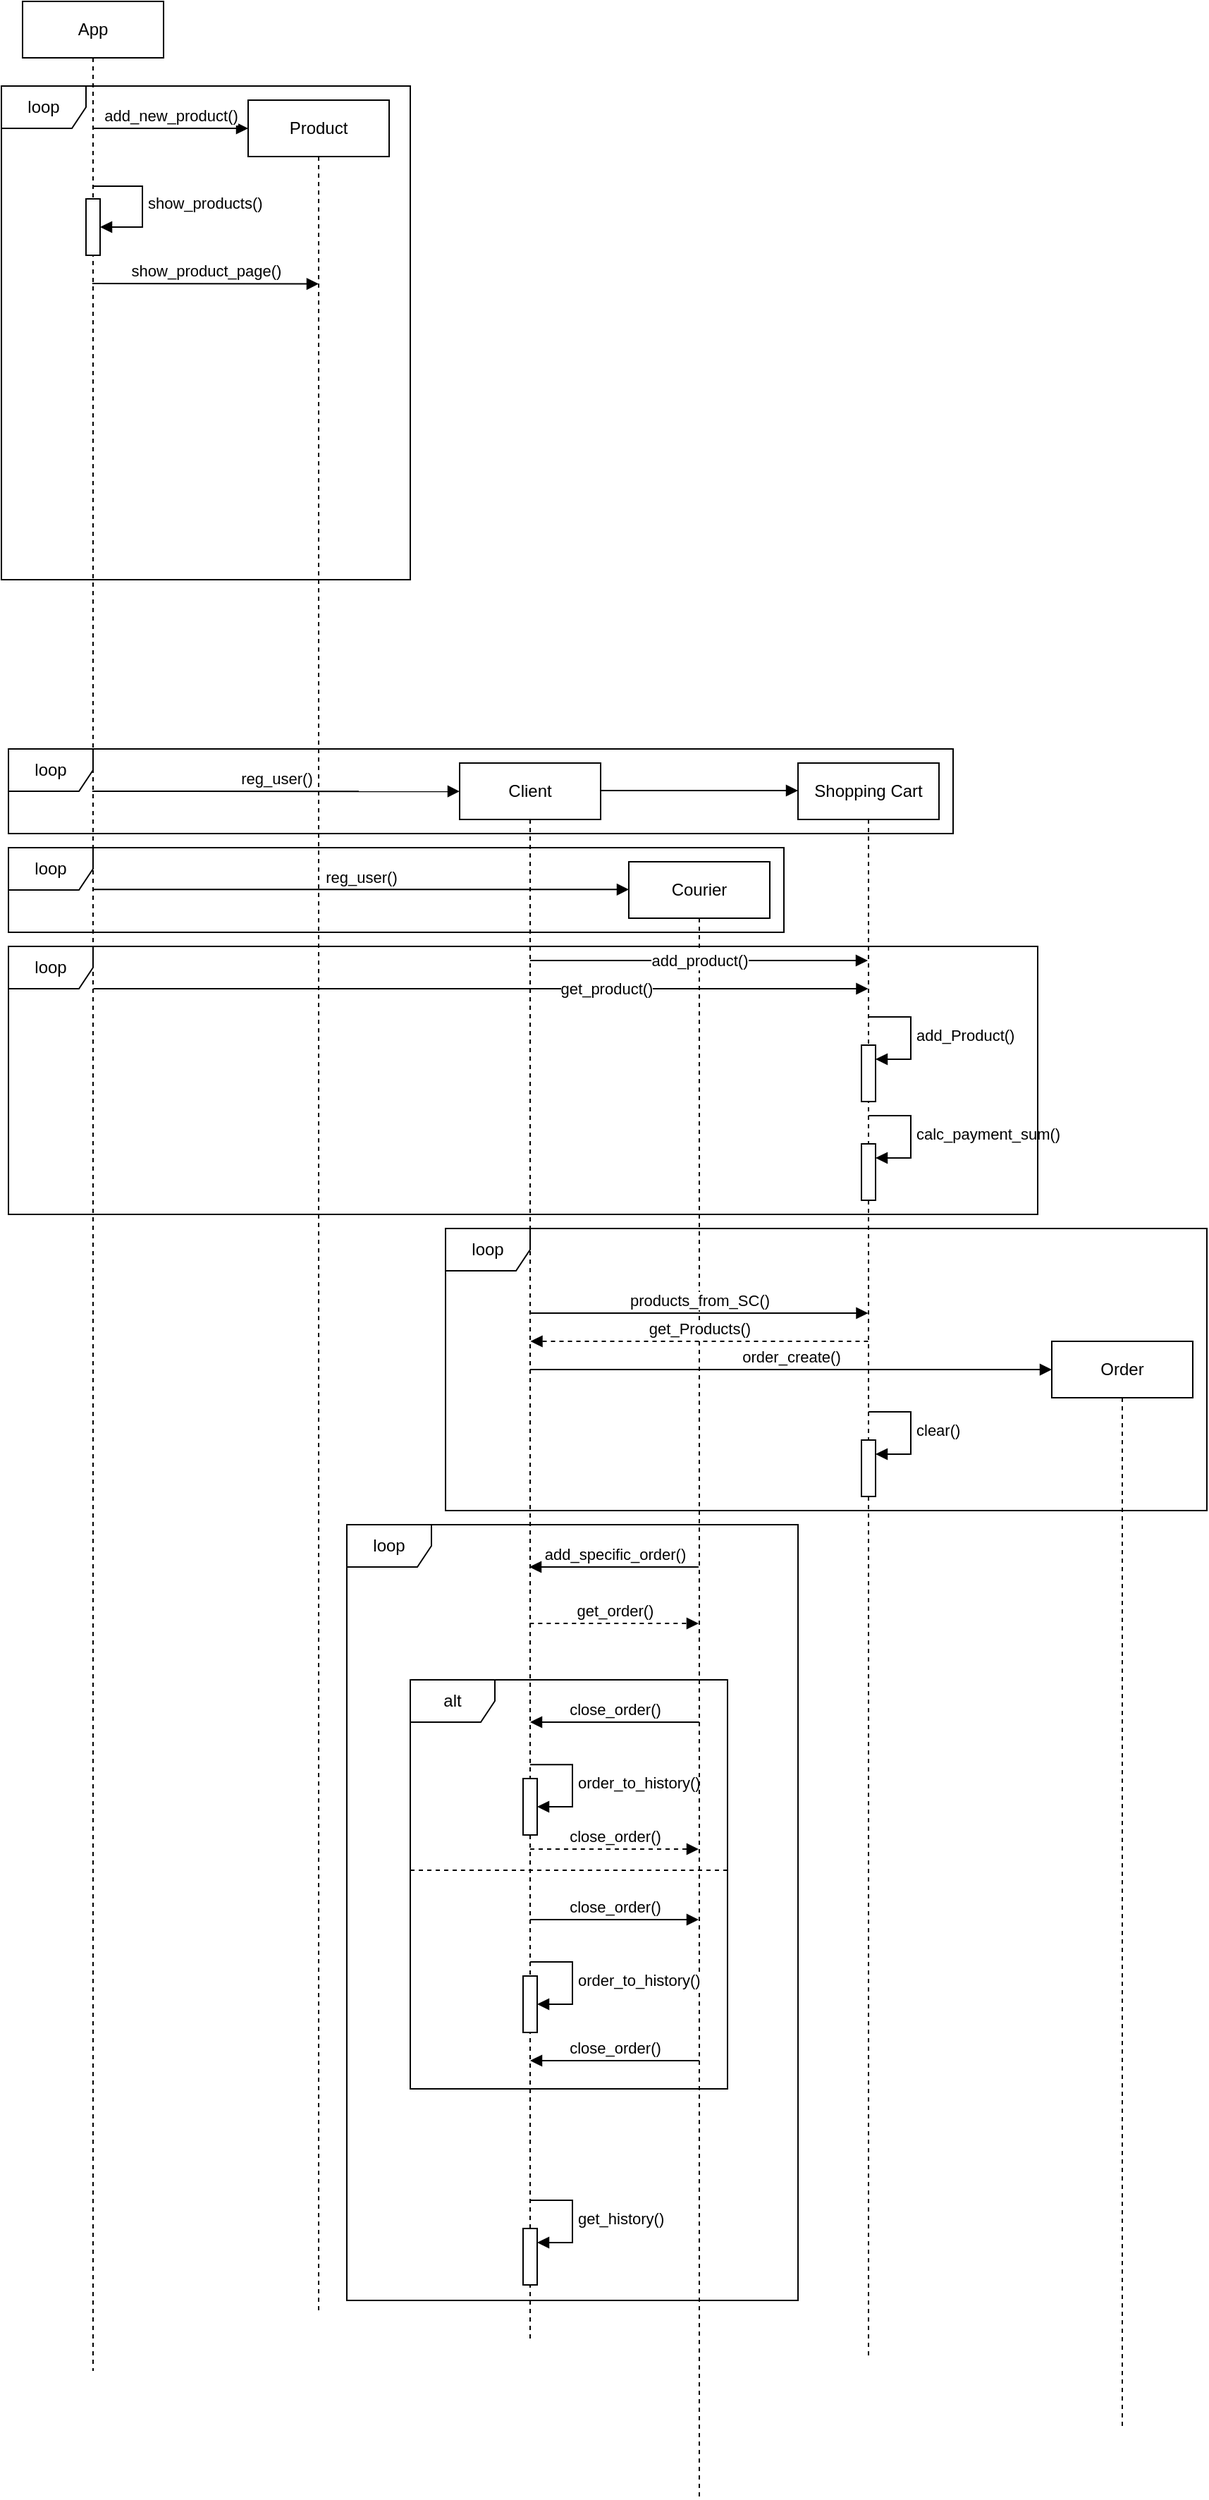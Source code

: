 <mxfile version="22.0.4" type="github">
  <diagram name="Страница — 1" id="QKT6WsH2Z0uWWN3aXLzz">
    <mxGraphModel dx="2022" dy="1801" grid="1" gridSize="10" guides="1" tooltips="1" connect="1" arrows="1" fold="1" page="1" pageScale="1" pageWidth="827" pageHeight="1169" math="0" shadow="0">
      <root>
        <mxCell id="0" />
        <mxCell id="1" parent="0" />
        <mxCell id="R161lrSTg0WXfEPUk8Zl-1" value="App" style="shape=umlLifeline;perimeter=lifelinePerimeter;whiteSpace=wrap;html=1;container=1;dropTarget=0;collapsible=0;recursiveResize=0;outlineConnect=0;portConstraint=eastwest;newEdgeStyle={&quot;curved&quot;:0,&quot;rounded&quot;:0};" parent="1" vertex="1">
          <mxGeometry x="-30" y="-320" width="100" height="1680" as="geometry" />
        </mxCell>
        <mxCell id="KEKvrft_BPd6GVxRHbvh-6" value="" style="html=1;points=[[0,0,0,0,5],[0,1,0,0,-5],[1,0,0,0,5],[1,1,0,0,-5]];perimeter=orthogonalPerimeter;outlineConnect=0;targetShapes=umlLifeline;portConstraint=eastwest;newEdgeStyle={&quot;curved&quot;:0,&quot;rounded&quot;:0};" vertex="1" parent="R161lrSTg0WXfEPUk8Zl-1">
          <mxGeometry x="45" y="140" width="10" height="40" as="geometry" />
        </mxCell>
        <mxCell id="KEKvrft_BPd6GVxRHbvh-5" value="show_products()" style="html=1;align=left;spacingLeft=2;endArrow=block;rounded=0;edgeStyle=orthogonalEdgeStyle;curved=0;rounded=0;" edge="1" parent="R161lrSTg0WXfEPUk8Zl-1" target="KEKvrft_BPd6GVxRHbvh-6">
          <mxGeometry relative="1" as="geometry">
            <mxPoint x="50" y="130" as="sourcePoint" />
            <Array as="points">
              <mxPoint x="50" y="131" />
              <mxPoint x="85" y="131" />
              <mxPoint x="85" y="160" />
            </Array>
            <mxPoint x="60" y="160" as="targetPoint" />
          </mxGeometry>
        </mxCell>
        <mxCell id="R161lrSTg0WXfEPUk8Zl-2" value="Product" style="shape=umlLifeline;perimeter=lifelinePerimeter;whiteSpace=wrap;html=1;container=1;dropTarget=0;collapsible=0;recursiveResize=0;outlineConnect=0;portConstraint=eastwest;newEdgeStyle={&quot;curved&quot;:0,&quot;rounded&quot;:0};" parent="1" vertex="1">
          <mxGeometry x="130" y="-250" width="100" height="1570" as="geometry" />
        </mxCell>
        <mxCell id="R161lrSTg0WXfEPUk8Zl-4" value="Client" style="shape=umlLifeline;perimeter=lifelinePerimeter;whiteSpace=wrap;html=1;container=1;dropTarget=0;collapsible=0;recursiveResize=0;outlineConnect=0;portConstraint=eastwest;newEdgeStyle={&quot;curved&quot;:0,&quot;rounded&quot;:0};" parent="1" vertex="1">
          <mxGeometry x="280" y="220" width="100" height="1120" as="geometry" />
        </mxCell>
        <mxCell id="R161lrSTg0WXfEPUk8Zl-59" value="order_to_history()" style="html=1;align=left;spacingLeft=2;endArrow=block;rounded=0;edgeStyle=orthogonalEdgeStyle;curved=0;rounded=0;exitX=0.5;exitY=0.634;exitDx=0;exitDy=0;exitPerimeter=0;" parent="R161lrSTg0WXfEPUk8Zl-4" source="R161lrSTg0WXfEPUk8Zl-4" target="R161lrSTg0WXfEPUk8Zl-60" edge="1">
          <mxGeometry relative="1" as="geometry">
            <mxPoint x="55" y="710" as="sourcePoint" />
            <Array as="points">
              <mxPoint x="80" y="710" />
              <mxPoint x="80" y="740" />
            </Array>
            <mxPoint x="60" y="740" as="targetPoint" />
          </mxGeometry>
        </mxCell>
        <mxCell id="R161lrSTg0WXfEPUk8Zl-60" value="" style="html=1;points=[[0,0,0,0,5],[0,1,0,0,-5],[1,0,0,0,5],[1,1,0,0,-5]];perimeter=orthogonalPerimeter;outlineConnect=0;targetShapes=umlLifeline;portConstraint=eastwest;newEdgeStyle={&quot;curved&quot;:0,&quot;rounded&quot;:0};" parent="R161lrSTg0WXfEPUk8Zl-4" vertex="1">
          <mxGeometry x="45" y="720" width="10" height="40" as="geometry" />
        </mxCell>
        <mxCell id="R161lrSTg0WXfEPUk8Zl-65" value="" style="html=1;points=[[0,0,0,0,5],[0,1,0,0,-5],[1,0,0,0,5],[1,1,0,0,-5]];perimeter=orthogonalPerimeter;outlineConnect=0;targetShapes=umlLifeline;portConstraint=eastwest;newEdgeStyle={&quot;curved&quot;:0,&quot;rounded&quot;:0};" parent="R161lrSTg0WXfEPUk8Zl-4" vertex="1">
          <mxGeometry x="45" y="860" width="10" height="40" as="geometry" />
        </mxCell>
        <mxCell id="KEKvrft_BPd6GVxRHbvh-2" value="get_history()" style="html=1;align=left;spacingLeft=2;endArrow=block;rounded=0;edgeStyle=orthogonalEdgeStyle;curved=0;rounded=0;" edge="1" parent="R161lrSTg0WXfEPUk8Zl-4">
          <mxGeometry relative="1" as="geometry">
            <mxPoint x="50" y="1019" as="sourcePoint" />
            <Array as="points">
              <mxPoint x="80" y="1049" />
            </Array>
            <mxPoint x="55" y="1049" as="targetPoint" />
          </mxGeometry>
        </mxCell>
        <mxCell id="KEKvrft_BPd6GVxRHbvh-3" value="" style="html=1;points=[[0,0,0,0,5],[0,1,0,0,-5],[1,0,0,0,5],[1,1,0,0,-5]];perimeter=orthogonalPerimeter;outlineConnect=0;targetShapes=umlLifeline;portConstraint=eastwest;newEdgeStyle={&quot;curved&quot;:0,&quot;rounded&quot;:0};" vertex="1" parent="R161lrSTg0WXfEPUk8Zl-4">
          <mxGeometry x="45" y="1039" width="10" height="40" as="geometry" />
        </mxCell>
        <mxCell id="R161lrSTg0WXfEPUk8Zl-5" value="Courier" style="shape=umlLifeline;perimeter=lifelinePerimeter;whiteSpace=wrap;html=1;container=1;dropTarget=0;collapsible=0;recursiveResize=0;outlineConnect=0;portConstraint=eastwest;newEdgeStyle={&quot;curved&quot;:0,&quot;rounded&quot;:0};" parent="1" vertex="1">
          <mxGeometry x="400" y="290" width="100" height="1160" as="geometry" />
        </mxCell>
        <mxCell id="R161lrSTg0WXfEPUk8Zl-6" value="Order" style="shape=umlLifeline;perimeter=lifelinePerimeter;whiteSpace=wrap;html=1;container=1;dropTarget=0;collapsible=0;recursiveResize=0;outlineConnect=0;portConstraint=eastwest;newEdgeStyle={&quot;curved&quot;:0,&quot;rounded&quot;:0};" parent="1" vertex="1">
          <mxGeometry x="700" y="630" width="100" height="770" as="geometry" />
        </mxCell>
        <mxCell id="R161lrSTg0WXfEPUk8Zl-7" value="Shopping Cart" style="shape=umlLifeline;perimeter=lifelinePerimeter;whiteSpace=wrap;html=1;container=1;dropTarget=0;collapsible=0;recursiveResize=0;outlineConnect=0;portConstraint=eastwest;newEdgeStyle={&quot;curved&quot;:0,&quot;rounded&quot;:0};" parent="1" vertex="1">
          <mxGeometry x="520" y="220" width="100" height="1130" as="geometry" />
        </mxCell>
        <mxCell id="R161lrSTg0WXfEPUk8Zl-32" value="add_Product()" style="html=1;align=left;spacingLeft=2;endArrow=block;rounded=0;edgeStyle=orthogonalEdgeStyle;curved=0;rounded=0;" parent="R161lrSTg0WXfEPUk8Zl-7" edge="1">
          <mxGeometry relative="1" as="geometry">
            <mxPoint x="50" y="180" as="sourcePoint" />
            <Array as="points">
              <mxPoint x="80" y="210" />
            </Array>
            <mxPoint x="55" y="210" as="targetPoint" />
          </mxGeometry>
        </mxCell>
        <mxCell id="R161lrSTg0WXfEPUk8Zl-35" value="calc_payment_sum()" style="html=1;align=left;spacingLeft=2;endArrow=block;rounded=0;edgeStyle=orthogonalEdgeStyle;curved=0;rounded=0;" parent="R161lrSTg0WXfEPUk8Zl-7" edge="1">
          <mxGeometry relative="1" as="geometry">
            <mxPoint x="50" y="250" as="sourcePoint" />
            <Array as="points">
              <mxPoint x="80" y="280" />
            </Array>
            <mxPoint x="55" y="280" as="targetPoint" />
          </mxGeometry>
        </mxCell>
        <mxCell id="R161lrSTg0WXfEPUk8Zl-36" value="" style="html=1;points=[[0,0,0,0,5],[0,1,0,0,-5],[1,0,0,0,5],[1,1,0,0,-5]];perimeter=orthogonalPerimeter;outlineConnect=0;targetShapes=umlLifeline;portConstraint=eastwest;newEdgeStyle={&quot;curved&quot;:0,&quot;rounded&quot;:0};" parent="R161lrSTg0WXfEPUk8Zl-7" vertex="1">
          <mxGeometry x="45" y="270" width="10" height="40" as="geometry" />
        </mxCell>
        <mxCell id="R161lrSTg0WXfEPUk8Zl-42" value="clear()" style="html=1;align=left;spacingLeft=2;endArrow=block;rounded=0;edgeStyle=orthogonalEdgeStyle;curved=0;rounded=0;" parent="R161lrSTg0WXfEPUk8Zl-7" edge="1">
          <mxGeometry relative="1" as="geometry">
            <mxPoint x="50" y="460" as="sourcePoint" />
            <Array as="points">
              <mxPoint x="80" y="490" />
            </Array>
            <mxPoint x="55" y="490" as="targetPoint" />
          </mxGeometry>
        </mxCell>
        <mxCell id="R161lrSTg0WXfEPUk8Zl-43" value="" style="html=1;points=[[0,0,0,0,5],[0,1,0,0,-5],[1,0,0,0,5],[1,1,0,0,-5]];perimeter=orthogonalPerimeter;outlineConnect=0;targetShapes=umlLifeline;portConstraint=eastwest;newEdgeStyle={&quot;curved&quot;:0,&quot;rounded&quot;:0};" parent="R161lrSTg0WXfEPUk8Zl-7" vertex="1">
          <mxGeometry x="45" y="480" width="10" height="40" as="geometry" />
        </mxCell>
        <mxCell id="R161lrSTg0WXfEPUk8Zl-9" value="add_new_product()" style="html=1;verticalAlign=bottom;endArrow=block;curved=0;rounded=0;" parent="1" edge="1">
          <mxGeometry width="80" relative="1" as="geometry">
            <mxPoint x="19.5" y="-230" as="sourcePoint" />
            <mxPoint x="130" y="-230" as="targetPoint" />
          </mxGeometry>
        </mxCell>
        <mxCell id="R161lrSTg0WXfEPUk8Zl-12" value="reg_user()" style="html=1;verticalAlign=bottom;endArrow=block;curved=0;rounded=0;entryX=0;entryY=0.067;entryDx=0;entryDy=0;entryPerimeter=0;" parent="1" edge="1">
          <mxGeometry width="80" relative="1" as="geometry">
            <mxPoint x="19.5" y="240" as="sourcePoint" />
            <mxPoint x="280" y="240.1" as="targetPoint" />
          </mxGeometry>
        </mxCell>
        <mxCell id="R161lrSTg0WXfEPUk8Zl-14" value="reg_user()" style="html=1;verticalAlign=bottom;endArrow=block;curved=0;rounded=0;entryX=0;entryY=0.067;entryDx=0;entryDy=0;entryPerimeter=0;" parent="1" edge="1">
          <mxGeometry width="80" relative="1" as="geometry">
            <mxPoint x="19.5" y="309.58" as="sourcePoint" />
            <mxPoint x="400" y="309.68" as="targetPoint" />
          </mxGeometry>
        </mxCell>
        <mxCell id="R161lrSTg0WXfEPUk8Zl-15" value="" style="html=1;verticalAlign=bottom;endArrow=block;curved=0;rounded=0;" parent="1" edge="1">
          <mxGeometry width="80" relative="1" as="geometry">
            <mxPoint x="380" y="239.5" as="sourcePoint" />
            <mxPoint x="520" y="239.5" as="targetPoint" />
          </mxGeometry>
        </mxCell>
        <mxCell id="R161lrSTg0WXfEPUk8Zl-16" value="loop" style="shape=umlFrame;whiteSpace=wrap;html=1;pointerEvents=0;" parent="1" vertex="1">
          <mxGeometry x="-45" y="-260" width="290" height="350" as="geometry" />
        </mxCell>
        <mxCell id="R161lrSTg0WXfEPUk8Zl-17" value="order_create()" style="html=1;verticalAlign=bottom;endArrow=block;curved=0;rounded=0;entryX=0;entryY=0.026;entryDx=0;entryDy=0;entryPerimeter=0;" parent="1" target="R161lrSTg0WXfEPUk8Zl-6" edge="1">
          <mxGeometry width="80" relative="1" as="geometry">
            <mxPoint x="330" y="650" as="sourcePoint" />
            <mxPoint x="660" y="650" as="targetPoint" />
          </mxGeometry>
        </mxCell>
        <mxCell id="R161lrSTg0WXfEPUk8Zl-18" value="loop" style="shape=umlFrame;whiteSpace=wrap;html=1;pointerEvents=0;" parent="1" vertex="1">
          <mxGeometry x="270" y="550" width="540" height="200" as="geometry" />
        </mxCell>
        <mxCell id="R161lrSTg0WXfEPUk8Zl-21" value="loop" style="shape=umlFrame;whiteSpace=wrap;html=1;pointerEvents=0;" parent="1" vertex="1">
          <mxGeometry x="-40" y="210" width="670" height="60" as="geometry" />
        </mxCell>
        <mxCell id="R161lrSTg0WXfEPUk8Zl-22" value="loop" style="shape=umlFrame;whiteSpace=wrap;html=1;pointerEvents=0;" parent="1" vertex="1">
          <mxGeometry x="-40" y="280" width="550" height="60" as="geometry" />
        </mxCell>
        <mxCell id="R161lrSTg0WXfEPUk8Zl-23" value="" style="html=1;verticalAlign=bottom;endArrow=block;curved=0;rounded=0;" parent="1" target="R161lrSTg0WXfEPUk8Zl-7" edge="1">
          <mxGeometry width="80" relative="1" as="geometry">
            <mxPoint x="330" y="360" as="sourcePoint" />
            <mxPoint x="470" y="360" as="targetPoint" />
          </mxGeometry>
        </mxCell>
        <mxCell id="R161lrSTg0WXfEPUk8Zl-24" value="add_product()" style="edgeLabel;html=1;align=center;verticalAlign=middle;resizable=0;points=[];" parent="R161lrSTg0WXfEPUk8Zl-23" vertex="1" connectable="0">
          <mxGeometry x="0.186" relative="1" as="geometry">
            <mxPoint x="-22" as="offset" />
          </mxGeometry>
        </mxCell>
        <mxCell id="R161lrSTg0WXfEPUk8Zl-25" value="" style="html=1;verticalAlign=bottom;endArrow=block;curved=0;rounded=0;" parent="1" edge="1">
          <mxGeometry width="80" relative="1" as="geometry">
            <mxPoint x="20.25" y="380" as="sourcePoint" />
            <mxPoint x="569.75" y="380" as="targetPoint" />
          </mxGeometry>
        </mxCell>
        <mxCell id="R161lrSTg0WXfEPUk8Zl-26" value="get_product()" style="edgeLabel;html=1;align=center;verticalAlign=middle;resizable=0;points=[];" parent="R161lrSTg0WXfEPUk8Zl-25" vertex="1" connectable="0">
          <mxGeometry x="0.186" relative="1" as="geometry">
            <mxPoint x="37" as="offset" />
          </mxGeometry>
        </mxCell>
        <mxCell id="R161lrSTg0WXfEPUk8Zl-27" value="loop" style="shape=umlFrame;whiteSpace=wrap;html=1;pointerEvents=0;" parent="1" vertex="1">
          <mxGeometry x="-40" y="350" width="730" height="190" as="geometry" />
        </mxCell>
        <mxCell id="R161lrSTg0WXfEPUk8Zl-33" value="" style="html=1;points=[[0,0,0,0,5],[0,1,0,0,-5],[1,0,0,0,5],[1,1,0,0,-5]];perimeter=orthogonalPerimeter;outlineConnect=0;targetShapes=umlLifeline;portConstraint=eastwest;newEdgeStyle={&quot;curved&quot;:0,&quot;rounded&quot;:0};" parent="1" vertex="1">
          <mxGeometry x="565" y="420" width="10" height="40" as="geometry" />
        </mxCell>
        <mxCell id="R161lrSTg0WXfEPUk8Zl-38" value="products_from_SC()" style="html=1;verticalAlign=bottom;endArrow=block;curved=0;rounded=0;" parent="1" edge="1">
          <mxGeometry width="80" relative="1" as="geometry">
            <mxPoint x="330.25" y="610" as="sourcePoint" />
            <mxPoint x="569.75" y="610" as="targetPoint" />
          </mxGeometry>
        </mxCell>
        <mxCell id="R161lrSTg0WXfEPUk8Zl-40" value="get_Products()" style="html=1;verticalAlign=bottom;endArrow=block;curved=0;rounded=0;dashed=1;" parent="1" edge="1">
          <mxGeometry width="80" relative="1" as="geometry">
            <mxPoint x="569.75" y="630" as="sourcePoint" />
            <mxPoint x="330.25" y="630" as="targetPoint" />
          </mxGeometry>
        </mxCell>
        <mxCell id="R161lrSTg0WXfEPUk8Zl-46" value="add_specific_order()" style="html=1;verticalAlign=bottom;endArrow=block;curved=0;rounded=0;" parent="1" edge="1">
          <mxGeometry width="80" relative="1" as="geometry">
            <mxPoint x="449.5" y="790" as="sourcePoint" />
            <mxPoint x="329.5" y="790" as="targetPoint" />
          </mxGeometry>
        </mxCell>
        <mxCell id="R161lrSTg0WXfEPUk8Zl-47" value="get_order()" style="html=1;verticalAlign=bottom;endArrow=block;curved=0;rounded=0;dashed=1;" parent="1" edge="1">
          <mxGeometry width="80" relative="1" as="geometry">
            <mxPoint x="329.667" y="830.0" as="sourcePoint" />
            <mxPoint x="449.5" y="830.0" as="targetPoint" />
          </mxGeometry>
        </mxCell>
        <mxCell id="R161lrSTg0WXfEPUk8Zl-48" value="loop" style="shape=umlFrame;whiteSpace=wrap;html=1;pointerEvents=0;" parent="1" vertex="1">
          <mxGeometry x="200" y="760" width="320" height="550" as="geometry" />
        </mxCell>
        <mxCell id="R161lrSTg0WXfEPUk8Zl-49" value="close_order()" style="html=1;verticalAlign=bottom;endArrow=block;curved=0;rounded=0;" parent="1" edge="1">
          <mxGeometry width="80" relative="1" as="geometry">
            <mxPoint x="450" y="900" as="sourcePoint" />
            <mxPoint x="330" y="900" as="targetPoint" />
          </mxGeometry>
        </mxCell>
        <mxCell id="R161lrSTg0WXfEPUk8Zl-50" value="close_order()" style="html=1;verticalAlign=bottom;endArrow=block;curved=0;rounded=0;dashed=1;" parent="1" edge="1">
          <mxGeometry width="80" relative="1" as="geometry">
            <mxPoint x="330" y="990" as="sourcePoint" />
            <mxPoint x="449.5" y="990" as="targetPoint" />
          </mxGeometry>
        </mxCell>
        <mxCell id="R161lrSTg0WXfEPUk8Zl-53" value="close_order()" style="html=1;verticalAlign=bottom;endArrow=block;curved=0;rounded=0;" parent="1" edge="1">
          <mxGeometry width="80" relative="1" as="geometry">
            <mxPoint x="330" y="1040" as="sourcePoint" />
            <mxPoint x="449.5" y="1040" as="targetPoint" />
          </mxGeometry>
        </mxCell>
        <mxCell id="R161lrSTg0WXfEPUk8Zl-54" value="close_order()" style="html=1;verticalAlign=bottom;endArrow=block;curved=0;rounded=0;" parent="1" edge="1">
          <mxGeometry width="80" relative="1" as="geometry">
            <mxPoint x="450" y="1140" as="sourcePoint" />
            <mxPoint x="330" y="1140" as="targetPoint" />
          </mxGeometry>
        </mxCell>
        <mxCell id="R161lrSTg0WXfEPUk8Zl-55" value="alt" style="shape=umlFrame;whiteSpace=wrap;html=1;pointerEvents=0;" parent="1" vertex="1">
          <mxGeometry x="245" y="870" width="225" height="290" as="geometry" />
        </mxCell>
        <mxCell id="R161lrSTg0WXfEPUk8Zl-56" value="" style="line;strokeWidth=1;fillColor=none;align=left;verticalAlign=middle;spacingTop=-1;spacingLeft=3;spacingRight=3;rotatable=0;labelPosition=right;points=[];portConstraint=eastwest;strokeColor=inherit;dashed=1;" parent="1" vertex="1">
          <mxGeometry x="245" y="1001" width="225" height="8" as="geometry" />
        </mxCell>
        <mxCell id="R161lrSTg0WXfEPUk8Zl-64" value="order_to_history()" style="html=1;align=left;spacingLeft=2;endArrow=block;rounded=0;edgeStyle=orthogonalEdgeStyle;curved=0;rounded=0;" parent="1" edge="1">
          <mxGeometry relative="1" as="geometry">
            <mxPoint x="330" y="1070" as="sourcePoint" />
            <Array as="points">
              <mxPoint x="360" y="1100" />
            </Array>
            <mxPoint x="335" y="1100" as="targetPoint" />
          </mxGeometry>
        </mxCell>
        <mxCell id="KEKvrft_BPd6GVxRHbvh-10" value="show_product_page()" style="html=1;verticalAlign=bottom;endArrow=block;curved=0;rounded=0;entryX=0.5;entryY=0.083;entryDx=0;entryDy=0;entryPerimeter=0;" edge="1" parent="1" target="R161lrSTg0WXfEPUk8Zl-2">
          <mxGeometry width="80" relative="1" as="geometry">
            <mxPoint x="19.5" y="-120" as="sourcePoint" />
            <mxPoint x="130" y="-120" as="targetPoint" />
          </mxGeometry>
        </mxCell>
      </root>
    </mxGraphModel>
  </diagram>
</mxfile>
